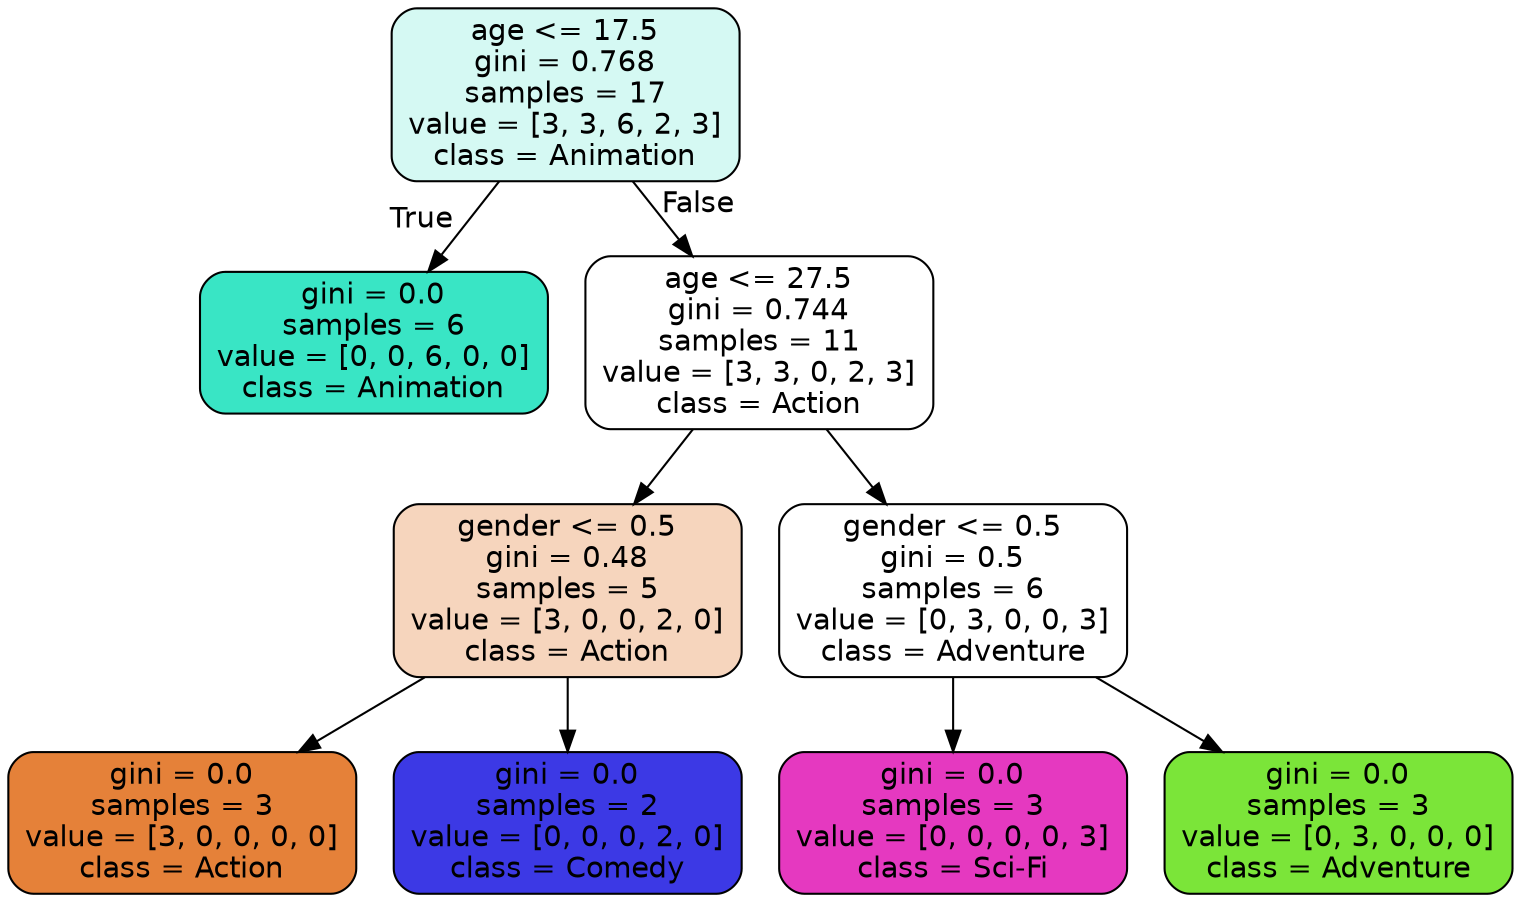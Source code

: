digraph Tree {
node [shape=box, style="filled, rounded", color="black", fontname=helvetica] ;
edge [fontname=helvetica] ;
0 [label="age <= 17.5\ngini = 0.768\nsamples = 17\nvalue = [3, 3, 6, 2, 3]\nclass = Animation", fillcolor="#d5f9f3"] ;
1 [label="gini = 0.0\nsamples = 6\nvalue = [0, 0, 6, 0, 0]\nclass = Animation", fillcolor="#39e5c5"] ;
0 -> 1 [labeldistance=2.5, labelangle=45, headlabel="True"] ;
2 [label="age <= 27.5\ngini = 0.744\nsamples = 11\nvalue = [3, 3, 0, 2, 3]\nclass = Action", fillcolor="#ffffff"] ;
0 -> 2 [labeldistance=2.5, labelangle=-45, headlabel="False"] ;
3 [label="gender <= 0.5\ngini = 0.48\nsamples = 5\nvalue = [3, 0, 0, 2, 0]\nclass = Action", fillcolor="#f6d5bd"] ;
2 -> 3 ;
4 [label="gini = 0.0\nsamples = 3\nvalue = [3, 0, 0, 0, 0]\nclass = Action", fillcolor="#e58139"] ;
3 -> 4 ;
5 [label="gini = 0.0\nsamples = 2\nvalue = [0, 0, 0, 2, 0]\nclass = Comedy", fillcolor="#3c39e5"] ;
3 -> 5 ;
6 [label="gender <= 0.5\ngini = 0.5\nsamples = 6\nvalue = [0, 3, 0, 0, 3]\nclass = Adventure", fillcolor="#ffffff"] ;
2 -> 6 ;
7 [label="gini = 0.0\nsamples = 3\nvalue = [0, 0, 0, 0, 3]\nclass = Sci-Fi", fillcolor="#e539c0"] ;
6 -> 7 ;
8 [label="gini = 0.0\nsamples = 3\nvalue = [0, 3, 0, 0, 0]\nclass = Adventure", fillcolor="#7be539"] ;
6 -> 8 ;
}